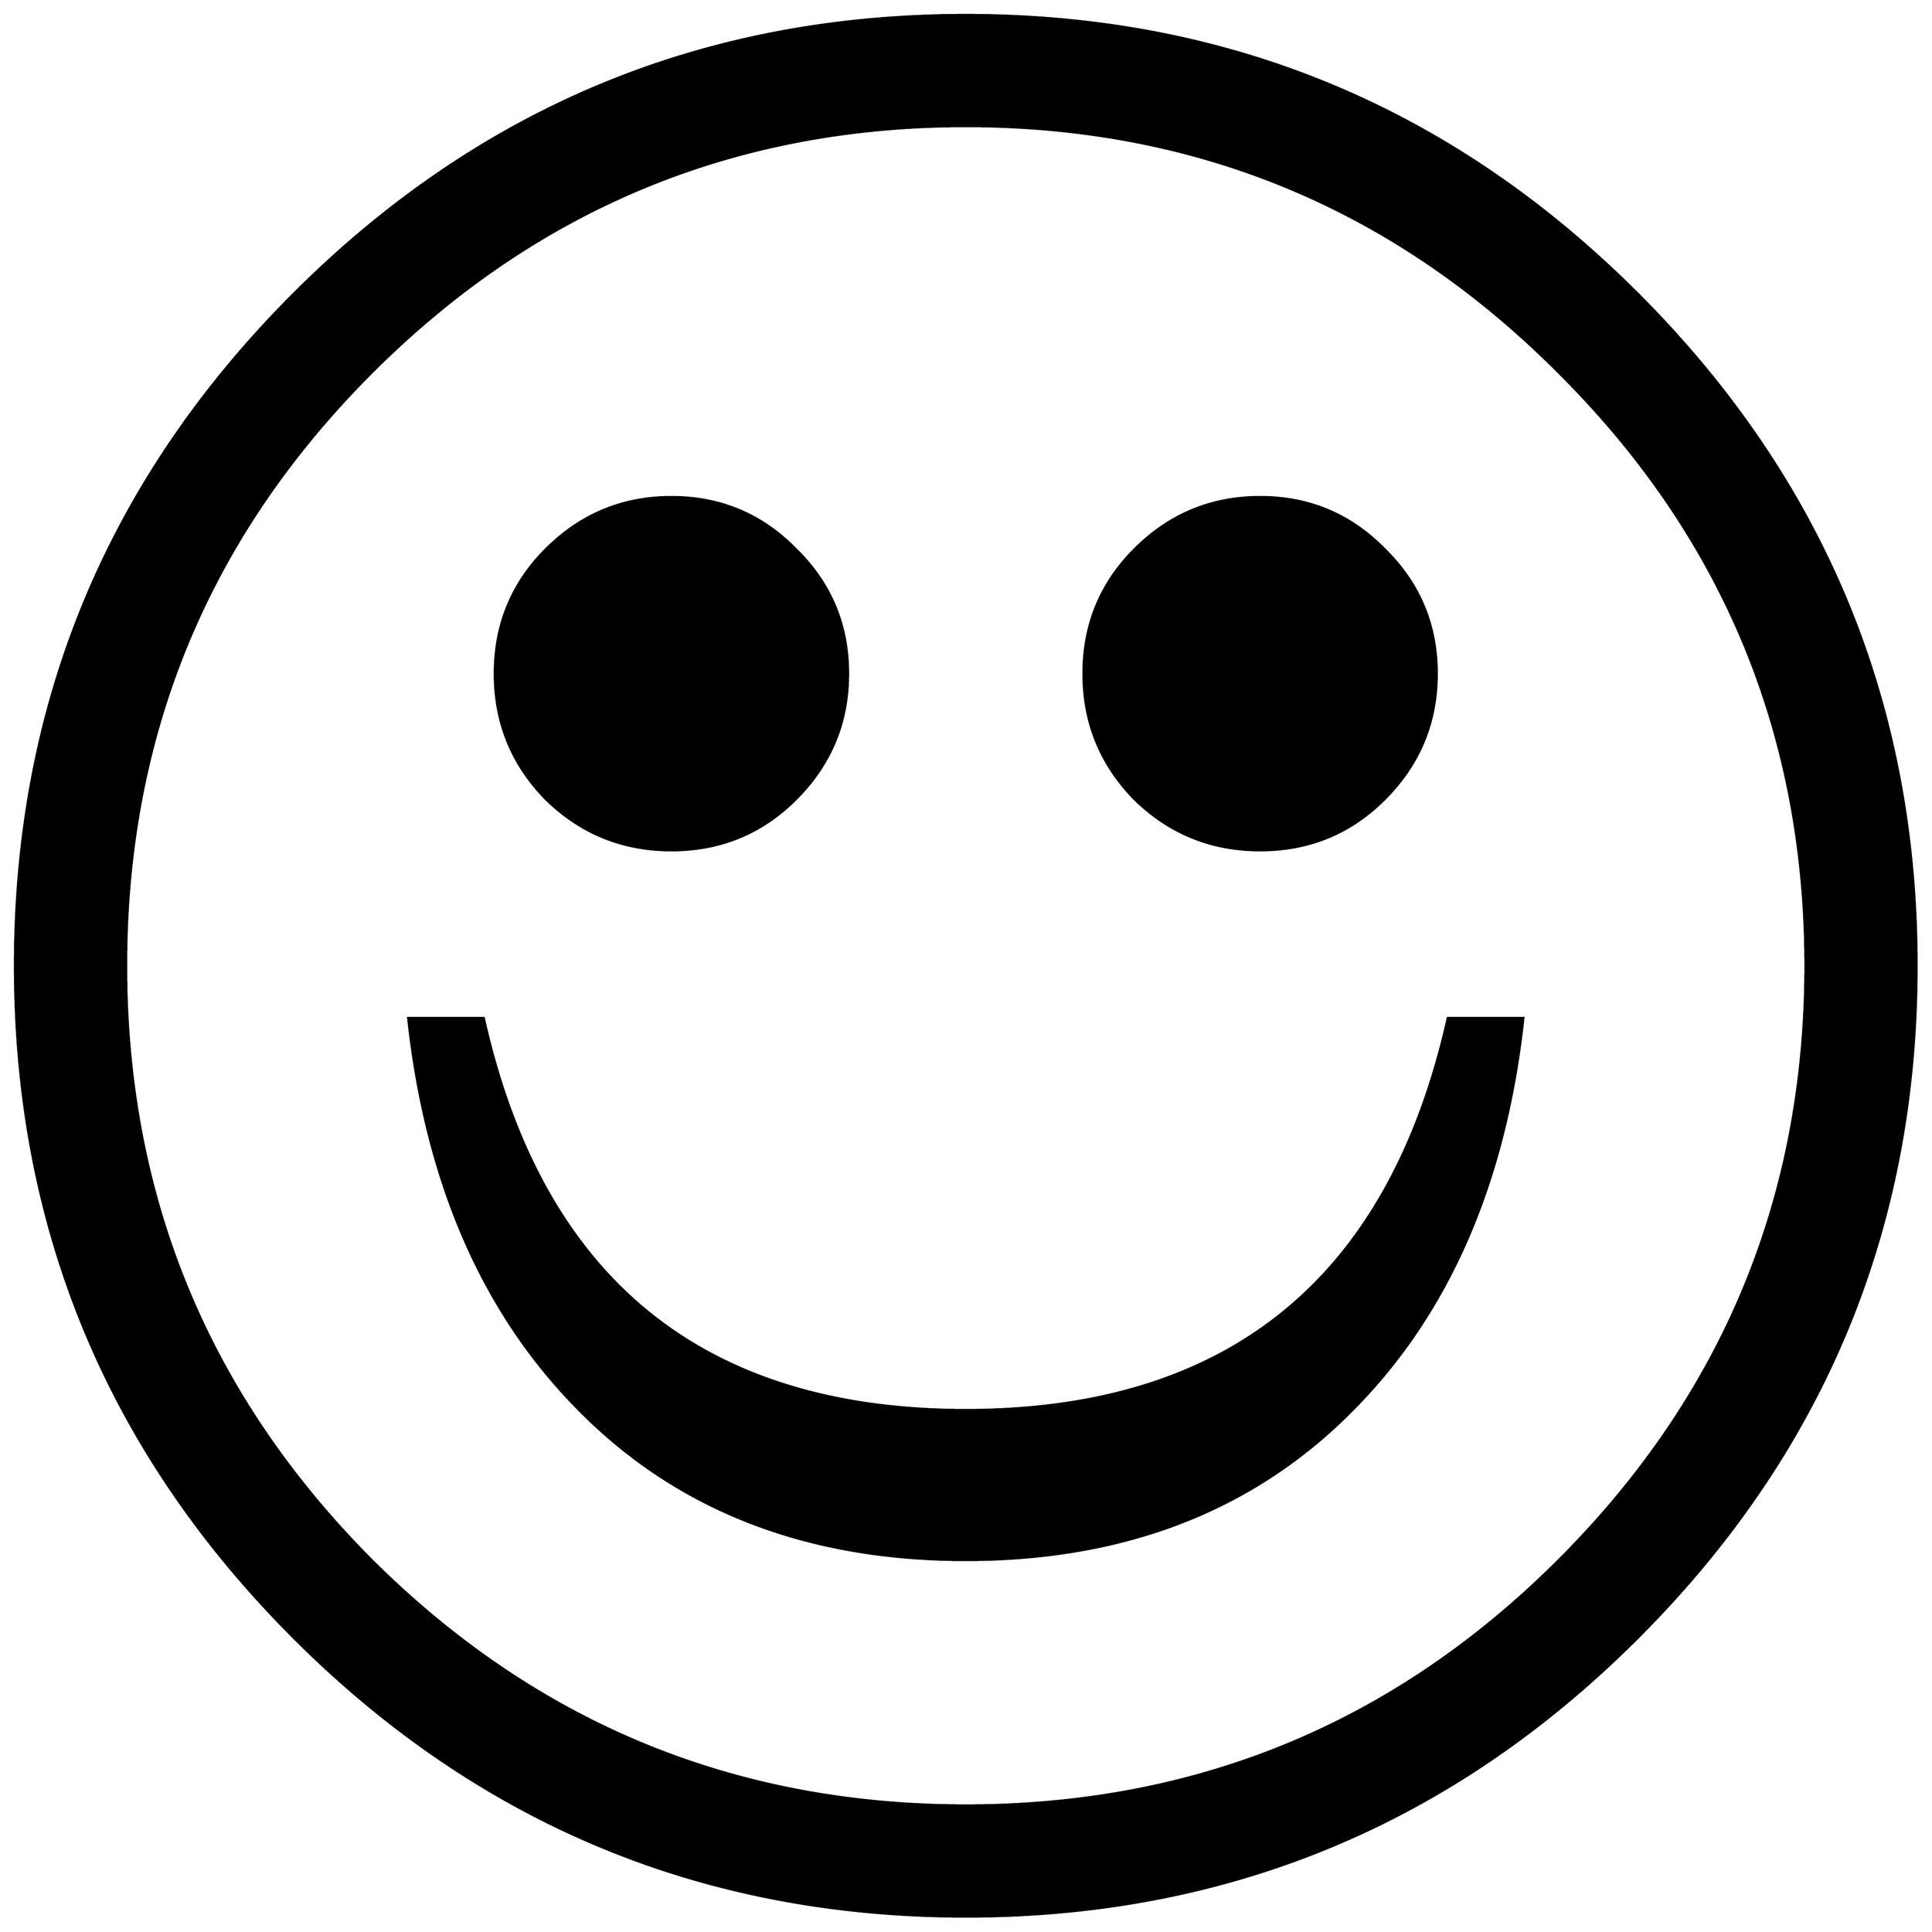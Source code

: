 


\begin{tikzpicture}[y=0.80pt, x=0.80pt, yscale=-1.0, xscale=1.0, inner sep=0pt, outer sep=0pt]
\begin{scope}[shift={(100.0,1706.0)},nonzero rule]
  \path[draw=.,fill=.,line width=1.600pt] (1794.0,-582.0) ..
    controls (1794.0,-346.0) and (1710.333,-144.333) ..
    (1543.0,23.0) .. controls (1375.667,190.333) and (1174.0,274.0)
    .. (938.0,274.0) .. controls (702.0,274.0) and (500.333,190.333)
    .. (333.0,23.0) .. controls (165.667,-144.333) and (82.0,-346.0)
    .. (82.0,-582.0) .. controls (82.0,-818.0) and
    (165.667,-1019.667) .. (333.0,-1187.0) .. controls
    (500.333,-1354.333) and (702.0,-1438.0) .. (938.0,-1438.0) ..
    controls (1174.0,-1438.0) and (1375.667,-1354.333) ..
    (1543.0,-1187.0) .. controls (1710.333,-1019.667) and
    (1794.0,-818.0) .. (1794.0,-582.0) -- cycle(1694.0,-582.0)
    .. controls (1694.0,-790.667) and (1620.0,-968.667) ..
    (1472.0,-1116.0) .. controls (1324.667,-1264.0) and
    (1146.667,-1338.0) .. (938.0,-1338.0) .. controls
    (729.333,-1338.0) and (551.0,-1264.0) .. (403.0,-1116.0) ..
    controls (255.667,-968.667) and (182.0,-790.667) .. (182.0,-582.0)
    .. controls (182.0,-373.333) and (255.667,-195.0) ..
    (403.0,-47.0) .. controls (551.0,100.333) and (729.333,174.0) ..
    (938.0,174.0) .. controls (1146.667,174.0) and (1324.667,100.333)
    .. (1472.0,-47.0) .. controls (1620.0,-195.0) and
    (1694.0,-373.333) .. (1694.0,-582.0) -- cycle(1362.0,-845.0)
    .. controls (1362.0,-801.0) and (1346.333,-763.333) ..
    (1315.0,-732.0) .. controls (1284.333,-701.333) and
    (1247.0,-686.0) .. (1203.0,-686.0) .. controls
    (1159.0,-686.0) and (1121.333,-701.333) .. (1090.0,-732.0) ..
    controls (1059.333,-763.333) and (1044.0,-801.0) ..
    (1044.0,-845.0) .. controls (1044.0,-889.0) and
    (1059.333,-926.333) .. (1090.0,-957.0) .. controls
    (1121.333,-988.333) and (1159.0,-1004.0) .. (1203.0,-1004.0) ..
    controls (1247.0,-1004.0) and (1284.333,-988.333) ..
    (1315.0,-957.0) .. controls (1346.333,-926.333) and
    (1362.0,-889.0) .. (1362.0,-845.0) -- cycle(832.0,-845.0) ..
    controls (832.0,-801.0) and (816.333,-763.333) .. (785.0,-732.0)
    .. controls (754.333,-701.333) and (717.0,-686.0) ..
    (673.0,-686.0) .. controls (629.0,-686.0) and (591.333,-701.333)
    .. (560.0,-732.0) .. controls (529.333,-763.333) and
    (514.0,-801.0) .. (514.0,-845.0) .. controls (514.0,-889.0)
    and (529.333,-926.333) .. (560.0,-957.0) .. controls
    (591.333,-988.333) and (629.0,-1004.0) .. (673.0,-1004.0) ..
    controls (717.0,-1004.0) and (754.333,-988.333) ..
    (785.0,-957.0) .. controls (816.333,-926.333) and (832.0,-889.0)
    .. (832.0,-845.0) -- cycle(1440.0,-535.0) .. controls
    (1424.0,-388.333) and (1373.667,-271.667) .. (1289.0,-185.0) ..
    controls (1199.667,-93.0) and (1082.667,-47.0) .. (938.0,-47.0)
    .. controls (793.333,-47.0) and (676.333,-93.0) ..
    (587.0,-185.0) .. controls (502.333,-271.667) and (452.0,-388.333)
    .. (436.0,-535.0) -- (504.0,-535.0) .. controls
    (556.667,-299.667) and (701.333,-182.0) .. (938.0,-182.0) ..
    controls (1174.667,-182.0) and (1319.333,-299.667) ..
    (1372.0,-535.0) -- (1440.0,-535.0) -- cycle;
\end{scope}

\end{tikzpicture}

